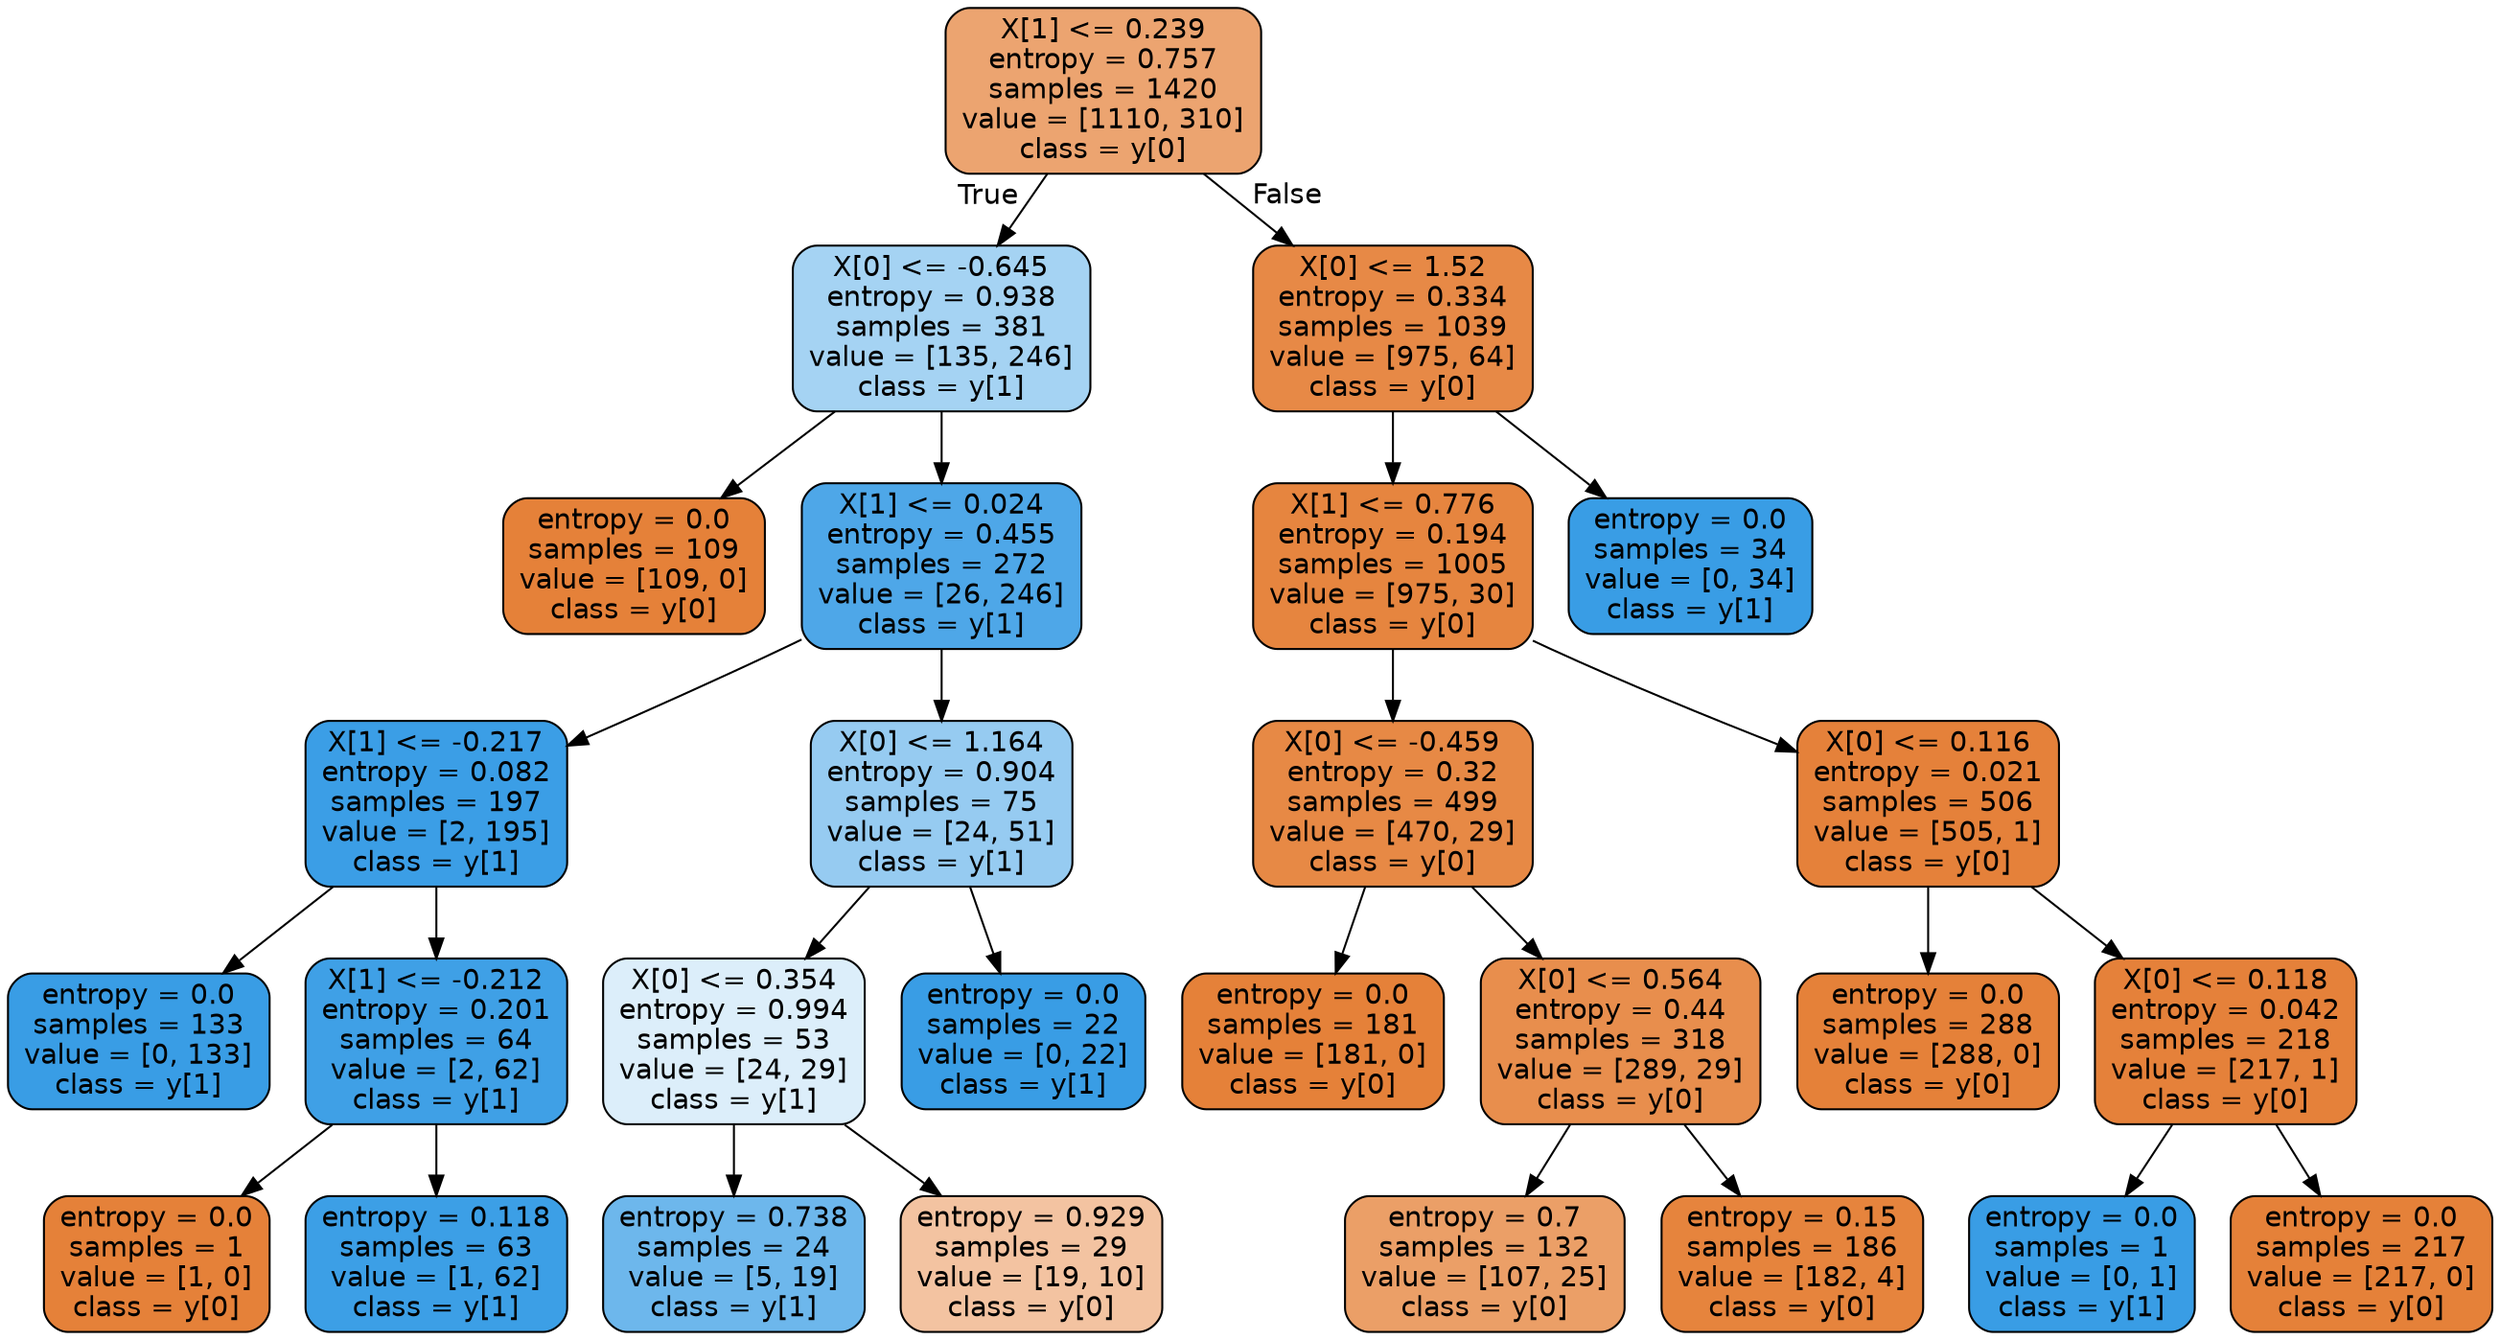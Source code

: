 digraph Tree {
node [shape=box, style="filled, rounded", color="black", fontname=helvetica] ;
edge [fontname=helvetica] ;
0 [label="X[1] <= 0.239\nentropy = 0.757\nsamples = 1420\nvalue = [1110, 310]\nclass = y[0]", fillcolor="#e58139b8"] ;
1 [label="X[0] <= -0.645\nentropy = 0.938\nsamples = 381\nvalue = [135, 246]\nclass = y[1]", fillcolor="#399de573"] ;
0 -> 1 [labeldistance=2.5, labelangle=45, headlabel="True"] ;
2 [label="entropy = 0.0\nsamples = 109\nvalue = [109, 0]\nclass = y[0]", fillcolor="#e58139ff"] ;
1 -> 2 ;
3 [label="X[1] <= 0.024\nentropy = 0.455\nsamples = 272\nvalue = [26, 246]\nclass = y[1]", fillcolor="#399de5e4"] ;
1 -> 3 ;
4 [label="X[1] <= -0.217\nentropy = 0.082\nsamples = 197\nvalue = [2, 195]\nclass = y[1]", fillcolor="#399de5fc"] ;
3 -> 4 ;
5 [label="entropy = 0.0\nsamples = 133\nvalue = [0, 133]\nclass = y[1]", fillcolor="#399de5ff"] ;
4 -> 5 ;
6 [label="X[1] <= -0.212\nentropy = 0.201\nsamples = 64\nvalue = [2, 62]\nclass = y[1]", fillcolor="#399de5f7"] ;
4 -> 6 ;
7 [label="entropy = 0.0\nsamples = 1\nvalue = [1, 0]\nclass = y[0]", fillcolor="#e58139ff"] ;
6 -> 7 ;
8 [label="entropy = 0.118\nsamples = 63\nvalue = [1, 62]\nclass = y[1]", fillcolor="#399de5fb"] ;
6 -> 8 ;
9 [label="X[0] <= 1.164\nentropy = 0.904\nsamples = 75\nvalue = [24, 51]\nclass = y[1]", fillcolor="#399de587"] ;
3 -> 9 ;
10 [label="X[0] <= 0.354\nentropy = 0.994\nsamples = 53\nvalue = [24, 29]\nclass = y[1]", fillcolor="#399de52c"] ;
9 -> 10 ;
11 [label="entropy = 0.738\nsamples = 24\nvalue = [5, 19]\nclass = y[1]", fillcolor="#399de5bc"] ;
10 -> 11 ;
12 [label="entropy = 0.929\nsamples = 29\nvalue = [19, 10]\nclass = y[0]", fillcolor="#e5813979"] ;
10 -> 12 ;
13 [label="entropy = 0.0\nsamples = 22\nvalue = [0, 22]\nclass = y[1]", fillcolor="#399de5ff"] ;
9 -> 13 ;
14 [label="X[0] <= 1.52\nentropy = 0.334\nsamples = 1039\nvalue = [975, 64]\nclass = y[0]", fillcolor="#e58139ee"] ;
0 -> 14 [labeldistance=2.5, labelangle=-45, headlabel="False"] ;
15 [label="X[1] <= 0.776\nentropy = 0.194\nsamples = 1005\nvalue = [975, 30]\nclass = y[0]", fillcolor="#e58139f7"] ;
14 -> 15 ;
16 [label="X[0] <= -0.459\nentropy = 0.32\nsamples = 499\nvalue = [470, 29]\nclass = y[0]", fillcolor="#e58139ef"] ;
15 -> 16 ;
17 [label="entropy = 0.0\nsamples = 181\nvalue = [181, 0]\nclass = y[0]", fillcolor="#e58139ff"] ;
16 -> 17 ;
18 [label="X[0] <= 0.564\nentropy = 0.44\nsamples = 318\nvalue = [289, 29]\nclass = y[0]", fillcolor="#e58139e5"] ;
16 -> 18 ;
19 [label="entropy = 0.7\nsamples = 132\nvalue = [107, 25]\nclass = y[0]", fillcolor="#e58139c3"] ;
18 -> 19 ;
20 [label="entropy = 0.15\nsamples = 186\nvalue = [182, 4]\nclass = y[0]", fillcolor="#e58139f9"] ;
18 -> 20 ;
21 [label="X[0] <= 0.116\nentropy = 0.021\nsamples = 506\nvalue = [505, 1]\nclass = y[0]", fillcolor="#e58139fe"] ;
15 -> 21 ;
22 [label="entropy = 0.0\nsamples = 288\nvalue = [288, 0]\nclass = y[0]", fillcolor="#e58139ff"] ;
21 -> 22 ;
23 [label="X[0] <= 0.118\nentropy = 0.042\nsamples = 218\nvalue = [217, 1]\nclass = y[0]", fillcolor="#e58139fe"] ;
21 -> 23 ;
24 [label="entropy = 0.0\nsamples = 1\nvalue = [0, 1]\nclass = y[1]", fillcolor="#399de5ff"] ;
23 -> 24 ;
25 [label="entropy = 0.0\nsamples = 217\nvalue = [217, 0]\nclass = y[0]", fillcolor="#e58139ff"] ;
23 -> 25 ;
26 [label="entropy = 0.0\nsamples = 34\nvalue = [0, 34]\nclass = y[1]", fillcolor="#399de5ff"] ;
14 -> 26 ;
}